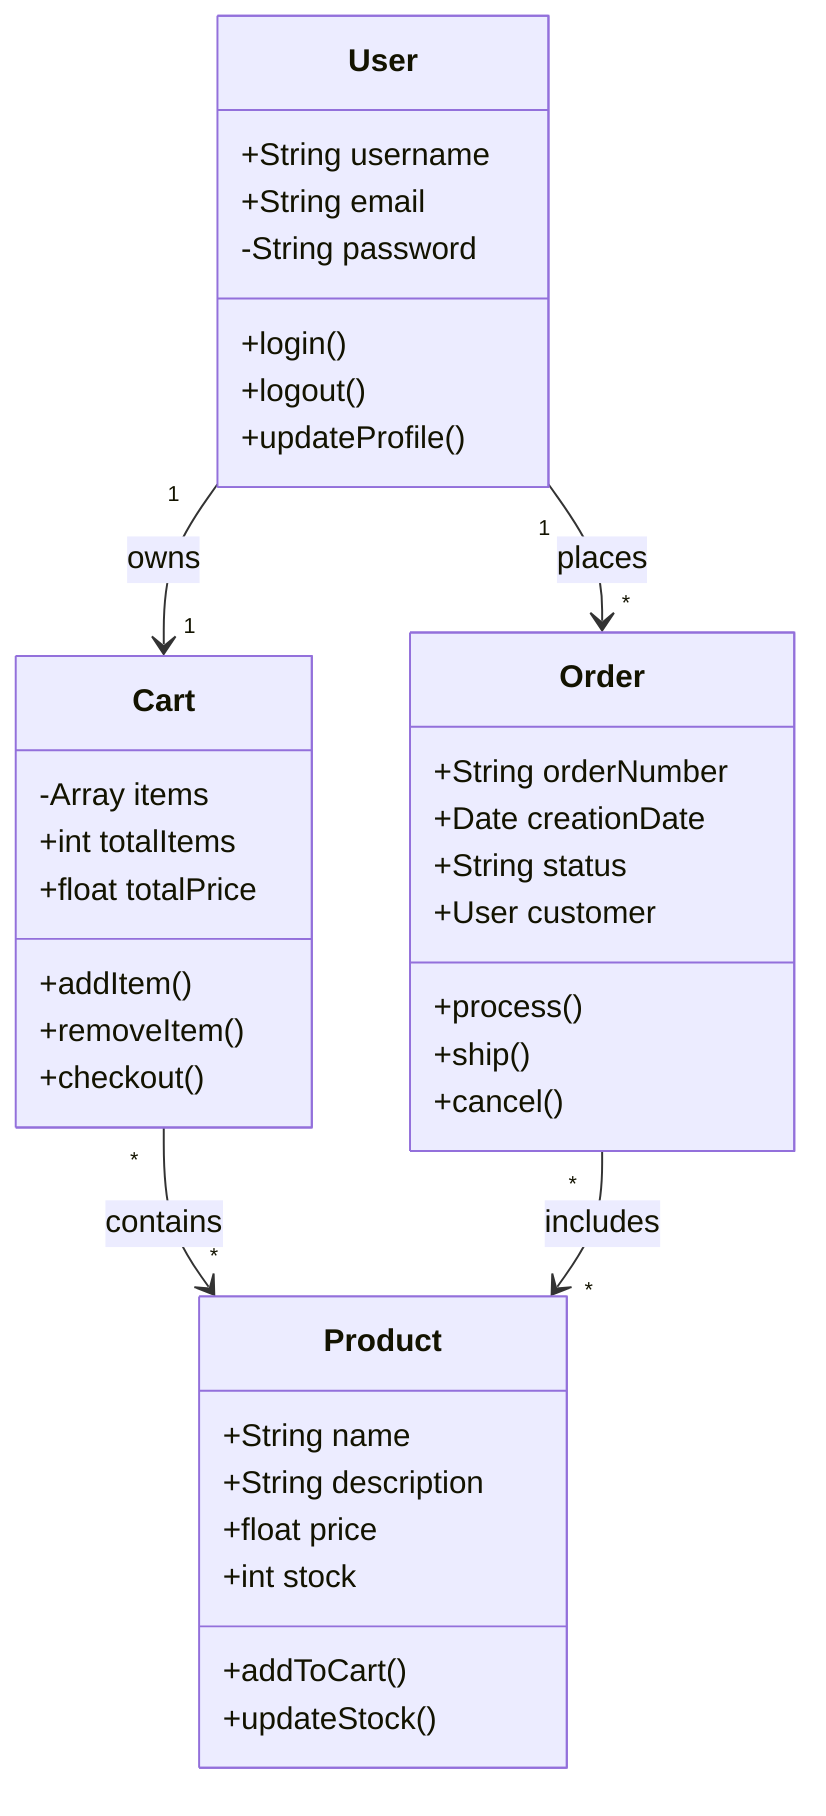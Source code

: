 classDiagram
    class User {
        +String username
        +String email
        -String password
        +login()
        +logout()
        +updateProfile()
    }
    
    class Product {
        +String name
        +String description
        +float price
        +int stock
        +addToCart()
        +updateStock()
    }
    
    class Cart {
        -Array items
        +int totalItems
        +float totalPrice
        +addItem()
        +removeItem()
        +checkout()
    }
    
    class Order {
        +String orderNumber
        +Date creationDate
        +String status
        +User customer
        +process()
        +ship()
        +cancel()
    }
    
    User "1" --> "*" Order : places
    User "1" --> "1" Cart : owns
    Cart "*" --> "*" Product : contains
    Order "*" --> "*" Product : includes